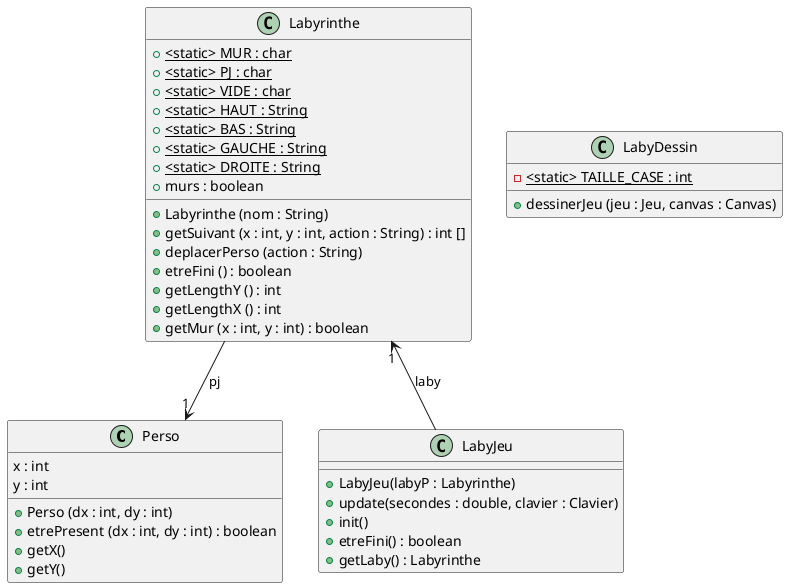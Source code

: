 @startuml

class Perso {
    x : int
    y : int

    + Perso (dx : int, dy : int)
    + etrePresent (dx : int, dy : int) : boolean
    + getX()
    + getY()
}

class Labyrinthe {
    + <static> MUR : char {static}
    + <static> PJ : char {static}
    + <static> VIDE : char {static}
    + <static> HAUT : String {static}
    + <static> BAS : String {static}
    + <static> GAUCHE : String {static}
    + <static> DROITE : String {static}
    + murs : boolean

    + Labyrinthe (nom : String)
    + getSuivant (x : int, y : int, action : String) : int []
    + deplacerPerso (action : String)
    + etreFini () : boolean
    + getLengthY () : int
    + getLengthX () : int
    + getMur (x : int, y : int) : boolean
}

class LabyJeu {
    + LabyJeu(labyP : Labyrinthe)
    + update(secondes : double, clavier : Clavier)
    + init()
    + etreFini() : boolean
    + getLaby() : Labyrinthe
}

class LabyDessin {
    - <static> TAILLE_CASE : int {static}
    + dessinerJeu (jeu : Jeu, canvas : Canvas)
}

Labyrinthe --> Perso : pj "1"
Labyrinthe "1" <-- LabyJeu : laby

@enduml